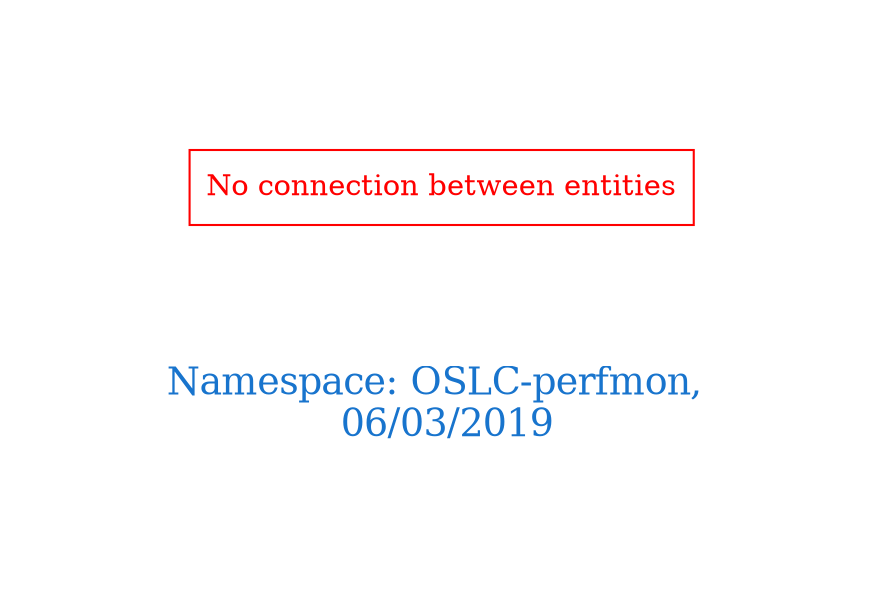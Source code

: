 digraph OGIT_ontology {
 graph [ rankdir= LR,pad=1 
fontsize = 18,
fontcolor= dodgerblue3,label = "\n\n\nNamespace: OSLC-perfmon, \n 06/03/2019"];
node[shape=polygon];
edge [  color="gray81"];

"No connection between entities" [fontcolor = "red",color="red", shape="polygon"]
}
